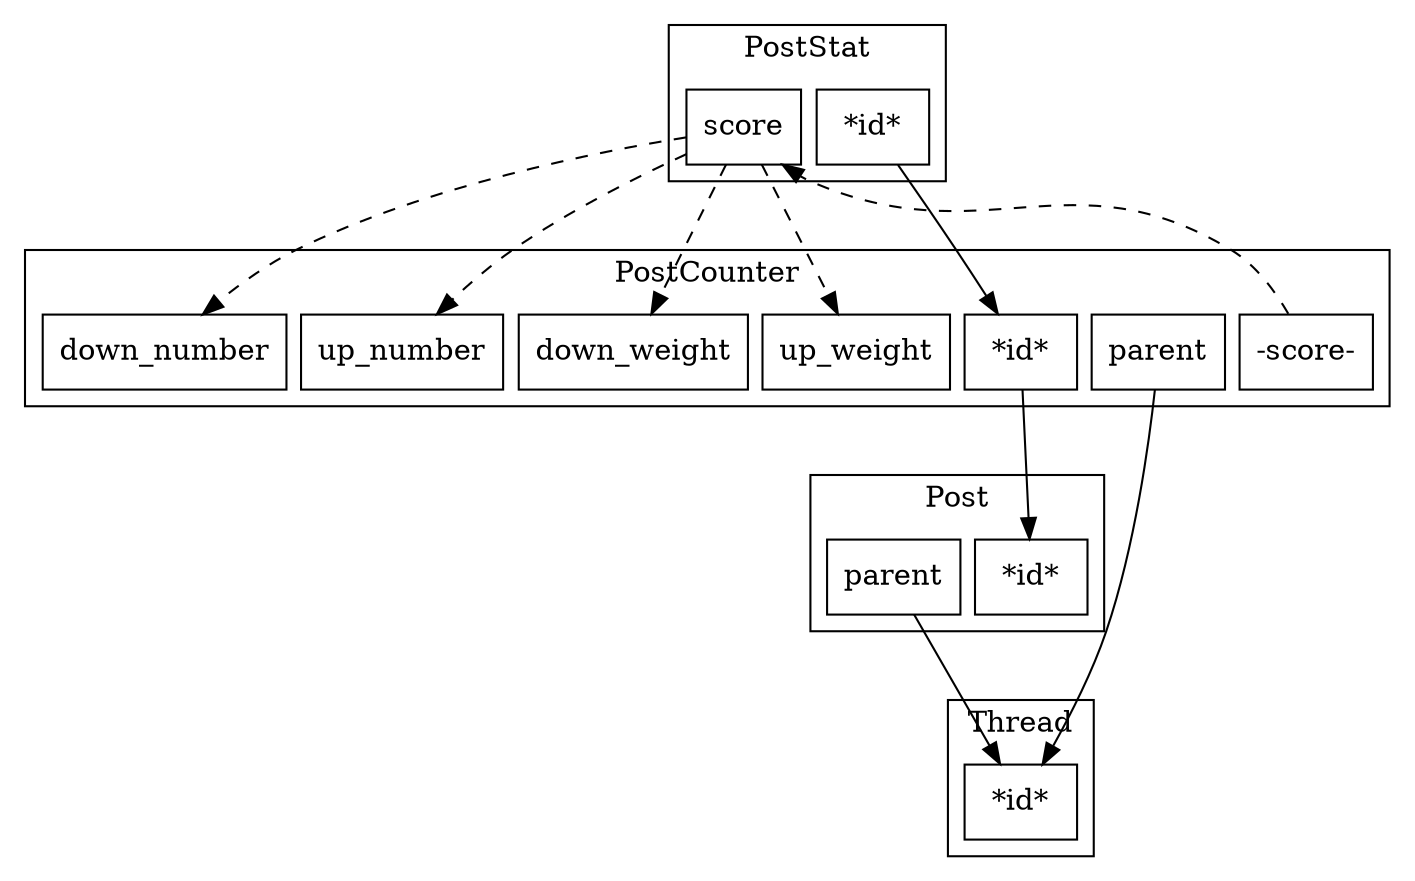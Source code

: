 #dot
strict digraph g {
	node [ shape = box ];
	nodesep = 0.1;
	ranksep = 1;

	subgraph cluster_post_counter {
		label = "PostCounter";
		node_a_post_counter_id             [ label = "*id*" ];
		node_a_post_counter_parent         [ label = "parent" ];
		node_a_post_counter_up_number      [ label = "up_number"];
		node_a_post_counter_down_number    [ label = "down_number"];
		node_a_post_counter_up_weight      [ label = "up_weight"];
		node_a_post_counter_down_weight    [ label = "down_weight"];
		node_a_post_counter_score          [ label = "-score-" ];
	}

	subgraph cluster_post {
		label = "Post";
		node_a_post_id                  [ label = "*id*" ];
		node_a_post_parent              [ label = "parent" ];
	}

	subgraph cluster_thread {
		label = "Thread";
		node_a_thread_id                [ label = "*id*" ];
	}

	subgraph cluster_post_stat {
		label = "PostStat";
		node_a_post_stat_id             [ label = "*id*" ];
		node_a_post_stat_score          [ label = "score" ];
	}

	node_a_post_stat_id -> node_a_post_counter_id;
	node_a_post_counter_id -> node_a_post_id;
	node_a_post_counter_parent -> node_a_thread_id;
	node_a_post_parent -> node_a_thread_id;

	node_a_post_stat_score -> node_a_post_counter_up_number [ style = dashed ];
	node_a_post_stat_score -> node_a_post_counter_down_number [ style = dashed ];
	node_a_post_stat_score -> node_a_post_counter_up_weight [ style = dashed ];
	node_a_post_stat_score -> node_a_post_counter_down_weight [ style = dashed ];

	node_a_post_counter_score -> node_a_post_stat_score [style = dashed];

}
